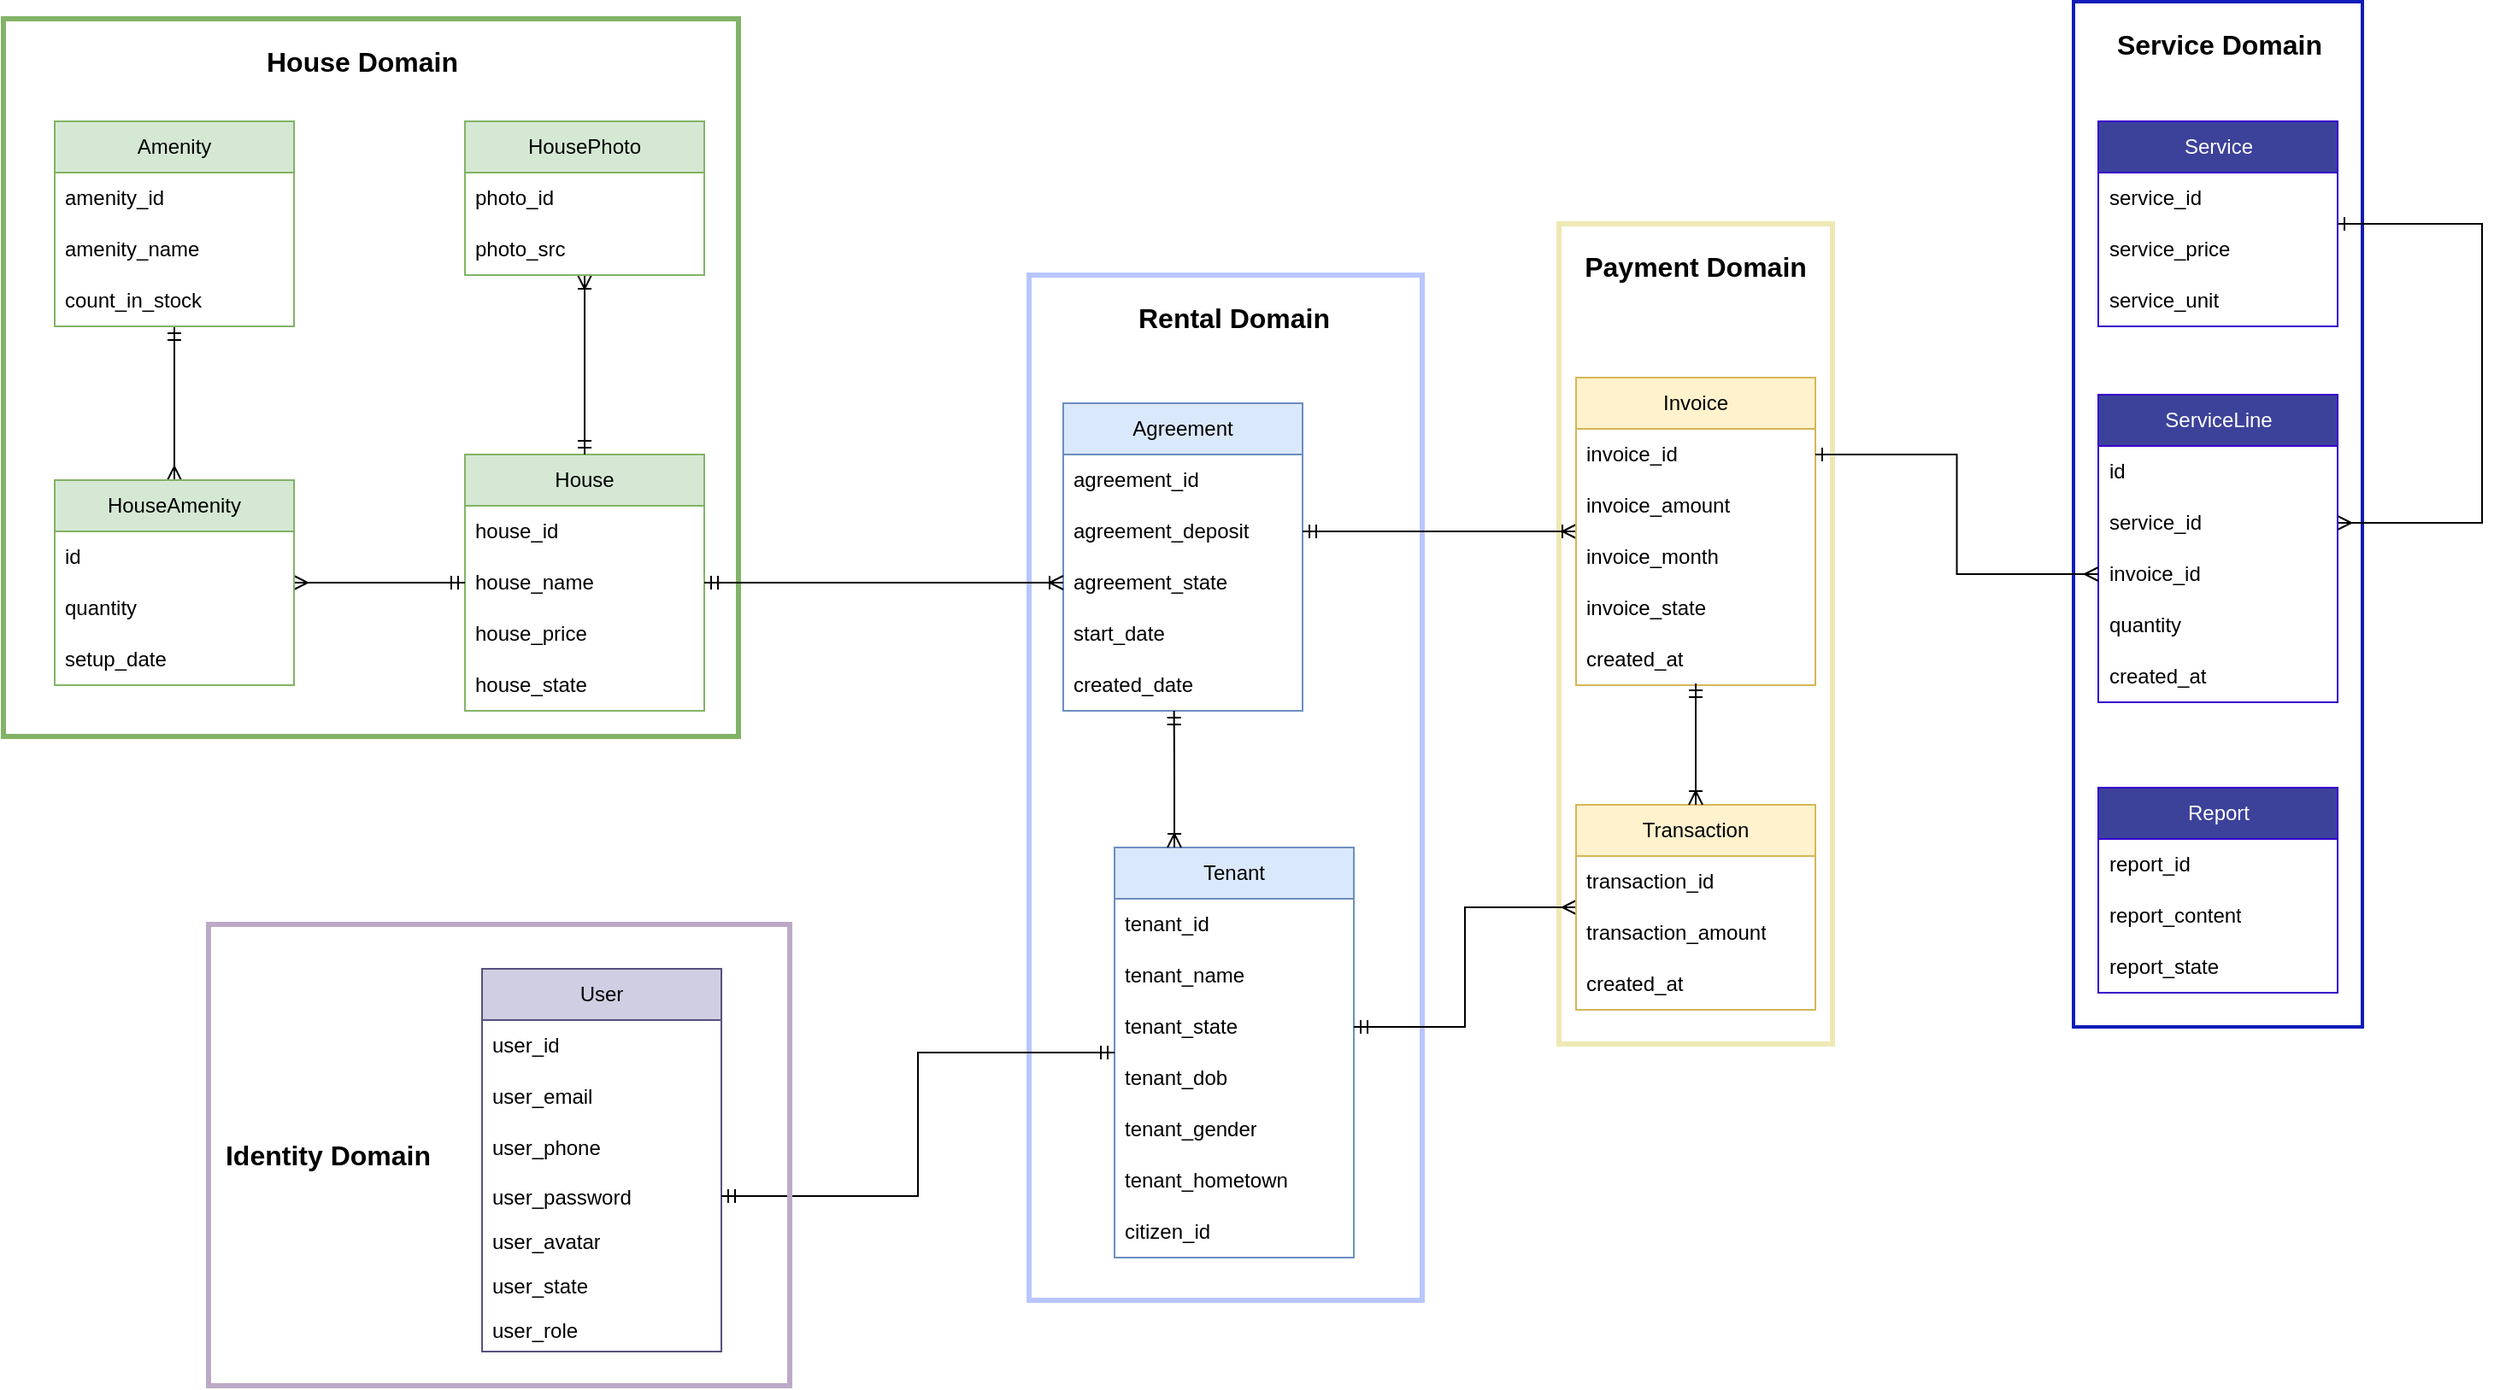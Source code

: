 <mxfile version="24.7.7">
  <diagram name="Trang-1" id="X8OQW3Ds7w9uzP3SV44F">
    <mxGraphModel dx="1434" dy="2002" grid="1" gridSize="10" guides="1" tooltips="1" connect="1" arrows="1" fold="1" page="1" pageScale="1" pageWidth="827" pageHeight="1169" math="0" shadow="0">
      <root>
        <mxCell id="0" />
        <mxCell id="1" parent="0" />
        <mxCell id="Hpprdal5ZbJSq59avDfg-80" value="" style="rounded=0;whiteSpace=wrap;html=1;fillColor=none;strokeWidth=3;strokeColor=#b8c6ff;" parent="1" vertex="1">
          <mxGeometry x="630" y="10" width="230" height="600" as="geometry" />
        </mxCell>
        <mxCell id="Hpprdal5ZbJSq59avDfg-74" value="" style="rounded=0;whiteSpace=wrap;html=1;fillColor=none;strokeColor=#82b366;strokeWidth=3;align=center;" parent="1" vertex="1">
          <mxGeometry x="30" y="-140" width="430" height="420" as="geometry" />
        </mxCell>
        <mxCell id="Hpprdal5ZbJSq59avDfg-76" value="" style="rounded=0;whiteSpace=wrap;html=1;gradientColor=none;fillColor=none;strokeWidth=3;strokeColor=#eee9b4;" parent="1" vertex="1">
          <mxGeometry x="940" y="-20" width="160" height="480" as="geometry" />
        </mxCell>
        <mxCell id="Hpprdal5ZbJSq59avDfg-1" value="User" style="swimlane;fontStyle=0;childLayout=stackLayout;horizontal=1;startSize=30;horizontalStack=0;resizeParent=1;resizeParentMax=0;resizeLast=0;collapsible=1;marginBottom=0;whiteSpace=wrap;html=1;fillColor=#d0cee2;strokeColor=#56517e;" parent="1" vertex="1">
          <mxGeometry x="310" y="416" width="140" height="224" as="geometry">
            <mxRectangle x="640" y="360" width="60" height="30" as="alternateBounds" />
          </mxGeometry>
        </mxCell>
        <mxCell id="Hpprdal5ZbJSq59avDfg-2" value="user_id&lt;span style=&quot;white-space: pre;&quot;&gt;&#x9;&lt;/span&gt;" style="text;strokeColor=none;fillColor=none;align=left;verticalAlign=middle;spacingLeft=4;spacingRight=4;overflow=hidden;points=[[0,0.5],[1,0.5]];portConstraint=eastwest;rotatable=0;whiteSpace=wrap;html=1;" parent="Hpprdal5ZbJSq59avDfg-1" vertex="1">
          <mxGeometry y="30" width="140" height="30" as="geometry" />
        </mxCell>
        <mxCell id="Hpprdal5ZbJSq59avDfg-3" value="user_email" style="text;strokeColor=none;fillColor=none;align=left;verticalAlign=middle;spacingLeft=4;spacingRight=4;overflow=hidden;points=[[0,0.5],[1,0.5]];portConstraint=eastwest;rotatable=0;whiteSpace=wrap;html=1;" parent="Hpprdal5ZbJSq59avDfg-1" vertex="1">
          <mxGeometry y="60" width="140" height="30" as="geometry" />
        </mxCell>
        <mxCell id="Hpprdal5ZbJSq59avDfg-4" value="user_phone" style="text;strokeColor=none;fillColor=none;align=left;verticalAlign=middle;spacingLeft=4;spacingRight=4;overflow=hidden;points=[[0,0.5],[1,0.5]];portConstraint=eastwest;rotatable=0;whiteSpace=wrap;html=1;" parent="Hpprdal5ZbJSq59avDfg-1" vertex="1">
          <mxGeometry y="90" width="140" height="30" as="geometry" />
        </mxCell>
        <mxCell id="Hpprdal5ZbJSq59avDfg-9" value="user_password" style="text;strokeColor=none;fillColor=none;align=left;verticalAlign=top;spacingLeft=4;spacingRight=4;overflow=hidden;rotatable=0;points=[[0,0.5],[1,0.5]];portConstraint=eastwest;whiteSpace=wrap;html=1;" parent="Hpprdal5ZbJSq59avDfg-1" vertex="1">
          <mxGeometry y="120" width="140" height="26" as="geometry" />
        </mxCell>
        <mxCell id="Hpprdal5ZbJSq59avDfg-8" value="user_avatar" style="text;strokeColor=none;fillColor=none;align=left;verticalAlign=top;spacingLeft=4;spacingRight=4;overflow=hidden;rotatable=0;points=[[0,0.5],[1,0.5]];portConstraint=eastwest;whiteSpace=wrap;html=1;" parent="Hpprdal5ZbJSq59avDfg-1" vertex="1">
          <mxGeometry y="146" width="140" height="26" as="geometry" />
        </mxCell>
        <mxCell id="Hpprdal5ZbJSq59avDfg-7" value="user_state" style="text;strokeColor=none;fillColor=none;align=left;verticalAlign=top;spacingLeft=4;spacingRight=4;overflow=hidden;rotatable=0;points=[[0,0.5],[1,0.5]];portConstraint=eastwest;whiteSpace=wrap;html=1;" parent="Hpprdal5ZbJSq59avDfg-1" vertex="1">
          <mxGeometry y="172" width="140" height="26" as="geometry" />
        </mxCell>
        <mxCell id="Hpprdal5ZbJSq59avDfg-10" value="user_role" style="text;strokeColor=none;fillColor=none;align=left;verticalAlign=top;spacingLeft=4;spacingRight=4;overflow=hidden;rotatable=0;points=[[0,0.5],[1,0.5]];portConstraint=eastwest;whiteSpace=wrap;html=1;" parent="Hpprdal5ZbJSq59avDfg-1" vertex="1">
          <mxGeometry y="198" width="140" height="26" as="geometry" />
        </mxCell>
        <mxCell id="Hpprdal5ZbJSq59avDfg-11" value="Tenant" style="swimlane;fontStyle=0;childLayout=stackLayout;horizontal=1;startSize=30;horizontalStack=0;resizeParent=1;resizeParentMax=0;resizeLast=0;collapsible=1;marginBottom=0;whiteSpace=wrap;html=1;fillColor=#dae8fc;strokeColor=#6c8ebf;" parent="1" vertex="1">
          <mxGeometry x="680" y="345" width="140" height="240" as="geometry">
            <mxRectangle x="570" y="180" width="80" height="30" as="alternateBounds" />
          </mxGeometry>
        </mxCell>
        <mxCell id="Hpprdal5ZbJSq59avDfg-12" value="tenant_id" style="text;strokeColor=none;fillColor=none;align=left;verticalAlign=middle;spacingLeft=4;spacingRight=4;overflow=hidden;points=[[0,0.5],[1,0.5]];portConstraint=eastwest;rotatable=0;whiteSpace=wrap;html=1;" parent="Hpprdal5ZbJSq59avDfg-11" vertex="1">
          <mxGeometry y="30" width="140" height="30" as="geometry" />
        </mxCell>
        <mxCell id="Hpprdal5ZbJSq59avDfg-13" value="tenant_name" style="text;strokeColor=none;fillColor=none;align=left;verticalAlign=middle;spacingLeft=4;spacingRight=4;overflow=hidden;points=[[0,0.5],[1,0.5]];portConstraint=eastwest;rotatable=0;whiteSpace=wrap;html=1;" parent="Hpprdal5ZbJSq59avDfg-11" vertex="1">
          <mxGeometry y="60" width="140" height="30" as="geometry" />
        </mxCell>
        <mxCell id="Hpprdal5ZbJSq59avDfg-14" value="tenant_state" style="text;strokeColor=none;fillColor=none;align=left;verticalAlign=middle;spacingLeft=4;spacingRight=4;overflow=hidden;points=[[0,0.5],[1,0.5]];portConstraint=eastwest;rotatable=0;whiteSpace=wrap;html=1;" parent="Hpprdal5ZbJSq59avDfg-11" vertex="1">
          <mxGeometry y="90" width="140" height="30" as="geometry" />
        </mxCell>
        <mxCell id="Hpprdal5ZbJSq59avDfg-15" value="tenant_dob" style="text;strokeColor=none;fillColor=none;align=left;verticalAlign=middle;spacingLeft=4;spacingRight=4;overflow=hidden;points=[[0,0.5],[1,0.5]];portConstraint=eastwest;rotatable=0;whiteSpace=wrap;html=1;" parent="Hpprdal5ZbJSq59avDfg-11" vertex="1">
          <mxGeometry y="120" width="140" height="30" as="geometry" />
        </mxCell>
        <mxCell id="Hpprdal5ZbJSq59avDfg-19" value="tenant_gender" style="text;strokeColor=none;fillColor=none;align=left;verticalAlign=middle;spacingLeft=4;spacingRight=4;overflow=hidden;points=[[0,0.5],[1,0.5]];portConstraint=eastwest;rotatable=0;whiteSpace=wrap;html=1;" parent="Hpprdal5ZbJSq59avDfg-11" vertex="1">
          <mxGeometry y="150" width="140" height="30" as="geometry" />
        </mxCell>
        <mxCell id="Hpprdal5ZbJSq59avDfg-18" value="tenant_hometown" style="text;strokeColor=none;fillColor=none;align=left;verticalAlign=middle;spacingLeft=4;spacingRight=4;overflow=hidden;points=[[0,0.5],[1,0.5]];portConstraint=eastwest;rotatable=0;whiteSpace=wrap;html=1;" parent="Hpprdal5ZbJSq59avDfg-11" vertex="1">
          <mxGeometry y="180" width="140" height="30" as="geometry" />
        </mxCell>
        <mxCell id="Hpprdal5ZbJSq59avDfg-16" value="citizen_id" style="text;strokeColor=none;fillColor=none;align=left;verticalAlign=middle;spacingLeft=4;spacingRight=4;overflow=hidden;points=[[0,0.5],[1,0.5]];portConstraint=eastwest;rotatable=0;whiteSpace=wrap;html=1;" parent="Hpprdal5ZbJSq59avDfg-11" vertex="1">
          <mxGeometry y="210" width="140" height="30" as="geometry" />
        </mxCell>
        <mxCell id="Hpprdal5ZbJSq59avDfg-62" style="edgeStyle=orthogonalEdgeStyle;rounded=0;orthogonalLoop=1;jettySize=auto;html=1;endArrow=ERmany;endFill=0;startArrow=ERmandOne;startFill=0;" parent="1" source="Hpprdal5ZbJSq59avDfg-20" target="Hpprdal5ZbJSq59avDfg-39" edge="1">
          <mxGeometry relative="1" as="geometry" />
        </mxCell>
        <mxCell id="Hpprdal5ZbJSq59avDfg-20" value="Amenity" style="swimlane;fontStyle=0;childLayout=stackLayout;horizontal=1;startSize=30;horizontalStack=0;resizeParent=1;resizeParentMax=0;resizeLast=0;collapsible=1;marginBottom=0;whiteSpace=wrap;html=1;fillColor=#d5e8d4;strokeColor=#82b366;" parent="1" vertex="1">
          <mxGeometry x="60" y="-80" width="140" height="120" as="geometry">
            <mxRectangle x="70" y="320" width="80" height="30" as="alternateBounds" />
          </mxGeometry>
        </mxCell>
        <mxCell id="Hpprdal5ZbJSq59avDfg-21" value="amenity_id" style="text;strokeColor=none;fillColor=none;align=left;verticalAlign=middle;spacingLeft=4;spacingRight=4;overflow=hidden;points=[[0,0.5],[1,0.5]];portConstraint=eastwest;rotatable=0;whiteSpace=wrap;html=1;" parent="Hpprdal5ZbJSq59avDfg-20" vertex="1">
          <mxGeometry y="30" width="140" height="30" as="geometry" />
        </mxCell>
        <mxCell id="Hpprdal5ZbJSq59avDfg-22" value="amenity_name" style="text;strokeColor=none;fillColor=none;align=left;verticalAlign=middle;spacingLeft=4;spacingRight=4;overflow=hidden;points=[[0,0.5],[1,0.5]];portConstraint=eastwest;rotatable=0;whiteSpace=wrap;html=1;" parent="Hpprdal5ZbJSq59avDfg-20" vertex="1">
          <mxGeometry y="60" width="140" height="30" as="geometry" />
        </mxCell>
        <mxCell id="Hpprdal5ZbJSq59avDfg-23" value="count_in_stock" style="text;strokeColor=none;fillColor=none;align=left;verticalAlign=middle;spacingLeft=4;spacingRight=4;overflow=hidden;points=[[0,0.5],[1,0.5]];portConstraint=eastwest;rotatable=0;whiteSpace=wrap;html=1;" parent="Hpprdal5ZbJSq59avDfg-20" vertex="1">
          <mxGeometry y="90" width="140" height="30" as="geometry" />
        </mxCell>
        <mxCell id="Hpprdal5ZbJSq59avDfg-24" value="House" style="swimlane;fontStyle=0;childLayout=stackLayout;horizontal=1;startSize=30;horizontalStack=0;resizeParent=1;resizeParentMax=0;resizeLast=0;collapsible=1;marginBottom=0;whiteSpace=wrap;html=1;fillColor=#d5e8d4;strokeColor=#82b366;" parent="1" vertex="1">
          <mxGeometry x="300" y="115" width="140" height="150" as="geometry">
            <mxRectangle x="254" y="130" width="80" height="30" as="alternateBounds" />
          </mxGeometry>
        </mxCell>
        <mxCell id="Hpprdal5ZbJSq59avDfg-25" value="house_id" style="text;strokeColor=none;fillColor=none;align=left;verticalAlign=middle;spacingLeft=4;spacingRight=4;overflow=hidden;points=[[0,0.5],[1,0.5]];portConstraint=eastwest;rotatable=0;whiteSpace=wrap;html=1;" parent="Hpprdal5ZbJSq59avDfg-24" vertex="1">
          <mxGeometry y="30" width="140" height="30" as="geometry" />
        </mxCell>
        <mxCell id="Hpprdal5ZbJSq59avDfg-28" value="house_name" style="text;strokeColor=none;fillColor=none;align=left;verticalAlign=middle;spacingLeft=4;spacingRight=4;overflow=hidden;points=[[0,0.5],[1,0.5]];portConstraint=eastwest;rotatable=0;whiteSpace=wrap;html=1;" parent="Hpprdal5ZbJSq59avDfg-24" vertex="1">
          <mxGeometry y="60" width="140" height="30" as="geometry" />
        </mxCell>
        <mxCell id="Hpprdal5ZbJSq59avDfg-26" value="house_price" style="text;strokeColor=none;fillColor=none;align=left;verticalAlign=middle;spacingLeft=4;spacingRight=4;overflow=hidden;points=[[0,0.5],[1,0.5]];portConstraint=eastwest;rotatable=0;whiteSpace=wrap;html=1;" parent="Hpprdal5ZbJSq59avDfg-24" vertex="1">
          <mxGeometry y="90" width="140" height="30" as="geometry" />
        </mxCell>
        <mxCell id="Hpprdal5ZbJSq59avDfg-27" value="house_state" style="text;strokeColor=none;fillColor=none;align=left;verticalAlign=middle;spacingLeft=4;spacingRight=4;overflow=hidden;points=[[0,0.5],[1,0.5]];portConstraint=eastwest;rotatable=0;whiteSpace=wrap;html=1;" parent="Hpprdal5ZbJSq59avDfg-24" vertex="1">
          <mxGeometry y="120" width="140" height="30" as="geometry" />
        </mxCell>
        <mxCell id="Hpprdal5ZbJSq59avDfg-29" value="Agreement" style="swimlane;fontStyle=0;childLayout=stackLayout;horizontal=1;startSize=30;horizontalStack=0;resizeParent=1;resizeParentMax=0;resizeLast=0;collapsible=1;marginBottom=0;whiteSpace=wrap;html=1;fillColor=#dae8fc;strokeColor=#6c8ebf;" parent="1" vertex="1">
          <mxGeometry x="650" y="85" width="140" height="180" as="geometry">
            <mxRectangle x="680" y="60" width="100" height="30" as="alternateBounds" />
          </mxGeometry>
        </mxCell>
        <mxCell id="Hpprdal5ZbJSq59avDfg-30" value="agreement_id" style="text;strokeColor=none;fillColor=none;align=left;verticalAlign=middle;spacingLeft=4;spacingRight=4;overflow=hidden;points=[[0,0.5],[1,0.5]];portConstraint=eastwest;rotatable=0;whiteSpace=wrap;html=1;" parent="Hpprdal5ZbJSq59avDfg-29" vertex="1">
          <mxGeometry y="30" width="140" height="30" as="geometry" />
        </mxCell>
        <mxCell id="Hpprdal5ZbJSq59avDfg-31" value="agreement_deposit" style="text;strokeColor=none;fillColor=none;align=left;verticalAlign=middle;spacingLeft=4;spacingRight=4;overflow=hidden;points=[[0,0.5],[1,0.5]];portConstraint=eastwest;rotatable=0;whiteSpace=wrap;html=1;" parent="Hpprdal5ZbJSq59avDfg-29" vertex="1">
          <mxGeometry y="60" width="140" height="30" as="geometry" />
        </mxCell>
        <mxCell id="Hpprdal5ZbJSq59avDfg-32" value="agreement_state" style="text;strokeColor=none;fillColor=none;align=left;verticalAlign=middle;spacingLeft=4;spacingRight=4;overflow=hidden;points=[[0,0.5],[1,0.5]];portConstraint=eastwest;rotatable=0;whiteSpace=wrap;html=1;" parent="Hpprdal5ZbJSq59avDfg-29" vertex="1">
          <mxGeometry y="90" width="140" height="30" as="geometry" />
        </mxCell>
        <mxCell id="Hpprdal5ZbJSq59avDfg-33" value="start_date" style="text;strokeColor=none;fillColor=none;align=left;verticalAlign=middle;spacingLeft=4;spacingRight=4;overflow=hidden;points=[[0,0.5],[1,0.5]];portConstraint=eastwest;rotatable=0;whiteSpace=wrap;html=1;" parent="Hpprdal5ZbJSq59avDfg-29" vertex="1">
          <mxGeometry y="120" width="140" height="30" as="geometry" />
        </mxCell>
        <mxCell id="Hpprdal5ZbJSq59avDfg-34" value="created_date" style="text;strokeColor=none;fillColor=none;align=left;verticalAlign=middle;spacingLeft=4;spacingRight=4;overflow=hidden;points=[[0,0.5],[1,0.5]];portConstraint=eastwest;rotatable=0;whiteSpace=wrap;html=1;" parent="Hpprdal5ZbJSq59avDfg-29" vertex="1">
          <mxGeometry y="150" width="140" height="30" as="geometry" />
        </mxCell>
        <mxCell id="Hpprdal5ZbJSq59avDfg-61" style="edgeStyle=orthogonalEdgeStyle;rounded=0;orthogonalLoop=1;jettySize=auto;html=1;endArrow=ERmandOne;endFill=0;startArrow=ERmany;startFill=0;" parent="1" source="Hpprdal5ZbJSq59avDfg-39" target="Hpprdal5ZbJSq59avDfg-24" edge="1">
          <mxGeometry relative="1" as="geometry" />
        </mxCell>
        <mxCell id="Hpprdal5ZbJSq59avDfg-39" value="HouseAmenity" style="swimlane;fontStyle=0;childLayout=stackLayout;horizontal=1;startSize=30;horizontalStack=0;resizeParent=1;resizeParentMax=0;resizeLast=0;collapsible=1;marginBottom=0;whiteSpace=wrap;html=1;fillColor=#d5e8d4;strokeColor=#82b366;" parent="1" vertex="1">
          <mxGeometry x="60" y="130" width="140" height="120" as="geometry">
            <mxRectangle x="60" y="130" width="120" height="30" as="alternateBounds" />
          </mxGeometry>
        </mxCell>
        <mxCell id="Hpprdal5ZbJSq59avDfg-40" value="id" style="text;strokeColor=none;fillColor=none;align=left;verticalAlign=middle;spacingLeft=4;spacingRight=4;overflow=hidden;points=[[0,0.5],[1,0.5]];portConstraint=eastwest;rotatable=0;whiteSpace=wrap;html=1;" parent="Hpprdal5ZbJSq59avDfg-39" vertex="1">
          <mxGeometry y="30" width="140" height="30" as="geometry" />
        </mxCell>
        <mxCell id="Hpprdal5ZbJSq59avDfg-44" value="quantity" style="text;strokeColor=none;fillColor=none;align=left;verticalAlign=middle;spacingLeft=4;spacingRight=4;overflow=hidden;points=[[0,0.5],[1,0.5]];portConstraint=eastwest;rotatable=0;whiteSpace=wrap;html=1;" parent="Hpprdal5ZbJSq59avDfg-39" vertex="1">
          <mxGeometry y="60" width="140" height="30" as="geometry" />
        </mxCell>
        <mxCell id="Hpprdal5ZbJSq59avDfg-43" value="setup_date" style="text;strokeColor=none;fillColor=none;align=left;verticalAlign=middle;spacingLeft=4;spacingRight=4;overflow=hidden;points=[[0,0.5],[1,0.5]];portConstraint=eastwest;rotatable=0;whiteSpace=wrap;html=1;" parent="Hpprdal5ZbJSq59avDfg-39" vertex="1">
          <mxGeometry y="90" width="140" height="30" as="geometry" />
        </mxCell>
        <mxCell id="Hpprdal5ZbJSq59avDfg-63" style="edgeStyle=orthogonalEdgeStyle;rounded=0;orthogonalLoop=1;jettySize=auto;html=1;endArrow=ERmandOne;endFill=0;startArrow=ERoneToMany;startFill=0;" parent="1" source="Hpprdal5ZbJSq59avDfg-45" target="Hpprdal5ZbJSq59avDfg-24" edge="1">
          <mxGeometry relative="1" as="geometry" />
        </mxCell>
        <mxCell id="Hpprdal5ZbJSq59avDfg-45" value="HousePhoto" style="swimlane;fontStyle=0;childLayout=stackLayout;horizontal=1;startSize=30;horizontalStack=0;resizeParent=1;resizeParentMax=0;resizeLast=0;collapsible=1;marginBottom=0;whiteSpace=wrap;html=1;fillColor=#d5e8d4;strokeColor=#82b366;" parent="1" vertex="1">
          <mxGeometry x="300" y="-80" width="140" height="90" as="geometry">
            <mxRectangle x="315" y="-70" width="110" height="30" as="alternateBounds" />
          </mxGeometry>
        </mxCell>
        <mxCell id="Hpprdal5ZbJSq59avDfg-46" value="photo_id" style="text;strokeColor=none;fillColor=none;align=left;verticalAlign=middle;spacingLeft=4;spacingRight=4;overflow=hidden;points=[[0,0.5],[1,0.5]];portConstraint=eastwest;rotatable=0;whiteSpace=wrap;html=1;" parent="Hpprdal5ZbJSq59avDfg-45" vertex="1">
          <mxGeometry y="30" width="140" height="30" as="geometry" />
        </mxCell>
        <mxCell id="Hpprdal5ZbJSq59avDfg-47" value="photo_src" style="text;strokeColor=none;fillColor=none;align=left;verticalAlign=middle;spacingLeft=4;spacingRight=4;overflow=hidden;points=[[0,0.5],[1,0.5]];portConstraint=eastwest;rotatable=0;whiteSpace=wrap;html=1;" parent="Hpprdal5ZbJSq59avDfg-45" vertex="1">
          <mxGeometry y="60" width="140" height="30" as="geometry" />
        </mxCell>
        <mxCell id="Hpprdal5ZbJSq59avDfg-70" style="edgeStyle=orthogonalEdgeStyle;rounded=0;orthogonalLoop=1;jettySize=auto;html=1;endArrow=ERmandOne;endFill=0;startArrow=ERoneToMany;startFill=0;entryX=1;entryY=0.5;entryDx=0;entryDy=0;" parent="1" source="Hpprdal5ZbJSq59avDfg-49" target="Hpprdal5ZbJSq59avDfg-31" edge="1">
          <mxGeometry relative="1" as="geometry" />
        </mxCell>
        <mxCell id="Hpprdal5ZbJSq59avDfg-49" value="Invoice" style="swimlane;fontStyle=0;childLayout=stackLayout;horizontal=1;startSize=30;horizontalStack=0;resizeParent=1;resizeParentMax=0;resizeLast=0;collapsible=1;marginBottom=0;whiteSpace=wrap;html=1;fillColor=#fff2cc;strokeColor=#d6b656;" parent="1" vertex="1">
          <mxGeometry x="950" y="70" width="140" height="180" as="geometry">
            <mxRectangle x="520" y="420" width="80" height="30" as="alternateBounds" />
          </mxGeometry>
        </mxCell>
        <mxCell id="Hpprdal5ZbJSq59avDfg-50" value="invoice_id" style="text;strokeColor=none;fillColor=none;align=left;verticalAlign=middle;spacingLeft=4;spacingRight=4;overflow=hidden;points=[[0,0.5],[1,0.5]];portConstraint=eastwest;rotatable=0;whiteSpace=wrap;html=1;" parent="Hpprdal5ZbJSq59avDfg-49" vertex="1">
          <mxGeometry y="30" width="140" height="30" as="geometry" />
        </mxCell>
        <mxCell id="Hpprdal5ZbJSq59avDfg-51" value="invoice_amount" style="text;strokeColor=none;fillColor=none;align=left;verticalAlign=middle;spacingLeft=4;spacingRight=4;overflow=hidden;points=[[0,0.5],[1,0.5]];portConstraint=eastwest;rotatable=0;whiteSpace=wrap;html=1;" parent="Hpprdal5ZbJSq59avDfg-49" vertex="1">
          <mxGeometry y="60" width="140" height="30" as="geometry" />
        </mxCell>
        <mxCell id="Hpprdal5ZbJSq59avDfg-52" value="invoice_month" style="text;strokeColor=none;fillColor=none;align=left;verticalAlign=middle;spacingLeft=4;spacingRight=4;overflow=hidden;points=[[0,0.5],[1,0.5]];portConstraint=eastwest;rotatable=0;whiteSpace=wrap;html=1;" parent="Hpprdal5ZbJSq59avDfg-49" vertex="1">
          <mxGeometry y="90" width="140" height="30" as="geometry" />
        </mxCell>
        <mxCell id="Hpprdal5ZbJSq59avDfg-53" value="invoice_state" style="text;strokeColor=none;fillColor=none;align=left;verticalAlign=middle;spacingLeft=4;spacingRight=4;overflow=hidden;points=[[0,0.5],[1,0.5]];portConstraint=eastwest;rotatable=0;whiteSpace=wrap;html=1;" parent="Hpprdal5ZbJSq59avDfg-49" vertex="1">
          <mxGeometry y="120" width="140" height="30" as="geometry" />
        </mxCell>
        <mxCell id="Hpprdal5ZbJSq59avDfg-54" value="created_at" style="text;strokeColor=none;fillColor=none;align=left;verticalAlign=middle;spacingLeft=4;spacingRight=4;overflow=hidden;points=[[0,0.5],[1,0.5]];portConstraint=eastwest;rotatable=0;whiteSpace=wrap;html=1;" parent="Hpprdal5ZbJSq59avDfg-49" vertex="1">
          <mxGeometry y="150" width="140" height="30" as="geometry" />
        </mxCell>
        <mxCell id="Hpprdal5ZbJSq59avDfg-72" style="edgeStyle=orthogonalEdgeStyle;rounded=0;orthogonalLoop=1;jettySize=auto;html=1;endArrow=ERmandOne;endFill=0;startArrow=ERmany;startFill=0;" parent="1" source="Hpprdal5ZbJSq59avDfg-55" target="Hpprdal5ZbJSq59avDfg-14" edge="1">
          <mxGeometry relative="1" as="geometry" />
        </mxCell>
        <mxCell id="Hpprdal5ZbJSq59avDfg-55" value="Transaction" style="swimlane;fontStyle=0;childLayout=stackLayout;horizontal=1;startSize=30;horizontalStack=0;resizeParent=1;resizeParentMax=0;resizeLast=0;collapsible=1;marginBottom=0;whiteSpace=wrap;html=1;fillColor=#fff2cc;strokeColor=#d6b656;" parent="1" vertex="1">
          <mxGeometry x="950" y="320" width="140" height="120" as="geometry">
            <mxRectangle x="990" y="300" width="100" height="30" as="alternateBounds" />
          </mxGeometry>
        </mxCell>
        <mxCell id="Hpprdal5ZbJSq59avDfg-56" value="transaction_id" style="text;strokeColor=none;fillColor=none;align=left;verticalAlign=middle;spacingLeft=4;spacingRight=4;overflow=hidden;points=[[0,0.5],[1,0.5]];portConstraint=eastwest;rotatable=0;whiteSpace=wrap;html=1;" parent="Hpprdal5ZbJSq59avDfg-55" vertex="1">
          <mxGeometry y="30" width="140" height="30" as="geometry" />
        </mxCell>
        <mxCell id="Hpprdal5ZbJSq59avDfg-57" value="transaction_amount" style="text;strokeColor=none;fillColor=none;align=left;verticalAlign=middle;spacingLeft=4;spacingRight=4;overflow=hidden;points=[[0,0.5],[1,0.5]];portConstraint=eastwest;rotatable=0;whiteSpace=wrap;html=1;" parent="Hpprdal5ZbJSq59avDfg-55" vertex="1">
          <mxGeometry y="60" width="140" height="30" as="geometry" />
        </mxCell>
        <mxCell id="Hpprdal5ZbJSq59avDfg-58" value="created_at" style="text;strokeColor=none;fillColor=none;align=left;verticalAlign=middle;spacingLeft=4;spacingRight=4;overflow=hidden;points=[[0,0.5],[1,0.5]];portConstraint=eastwest;rotatable=0;whiteSpace=wrap;html=1;" parent="Hpprdal5ZbJSq59avDfg-55" vertex="1">
          <mxGeometry y="90" width="140" height="30" as="geometry" />
        </mxCell>
        <mxCell id="Hpprdal5ZbJSq59avDfg-66" style="edgeStyle=orthogonalEdgeStyle;rounded=0;orthogonalLoop=1;jettySize=auto;html=1;endArrow=ERmandOne;endFill=0;startArrow=ERmandOne;startFill=0;entryX=1;entryY=0.5;entryDx=0;entryDy=0;" parent="1" source="Hpprdal5ZbJSq59avDfg-11" target="Hpprdal5ZbJSq59avDfg-9" edge="1">
          <mxGeometry relative="1" as="geometry">
            <mxPoint x="660" y="549" as="sourcePoint" />
            <mxPoint x="210" y="497" as="targetPoint" />
            <Array as="points" />
          </mxGeometry>
        </mxCell>
        <mxCell id="Hpprdal5ZbJSq59avDfg-67" style="edgeStyle=orthogonalEdgeStyle;rounded=0;orthogonalLoop=1;jettySize=auto;html=1;endArrow=ERmandOne;endFill=0;startArrow=ERoneToMany;startFill=0;" parent="1" source="Hpprdal5ZbJSq59avDfg-32" target="Hpprdal5ZbJSq59avDfg-28" edge="1">
          <mxGeometry relative="1" as="geometry" />
        </mxCell>
        <mxCell id="Hpprdal5ZbJSq59avDfg-68" style="edgeStyle=orthogonalEdgeStyle;rounded=0;orthogonalLoop=1;jettySize=auto;html=1;endArrow=ERmandOne;endFill=0;startArrow=ERoneToMany;startFill=0;exitX=0.25;exitY=0;exitDx=0;exitDy=0;entryX=0.463;entryY=1;entryDx=0;entryDy=0;entryPerimeter=0;" parent="1" source="Hpprdal5ZbJSq59avDfg-11" target="Hpprdal5ZbJSq59avDfg-34" edge="1">
          <mxGeometry relative="1" as="geometry">
            <mxPoint x="727" y="260" as="targetPoint" />
          </mxGeometry>
        </mxCell>
        <mxCell id="Hpprdal5ZbJSq59avDfg-73" style="edgeStyle=orthogonalEdgeStyle;rounded=0;orthogonalLoop=1;jettySize=auto;html=1;entryX=0.5;entryY=0.967;entryDx=0;entryDy=0;entryPerimeter=0;endArrow=ERmandOne;endFill=0;startArrow=ERoneToMany;startFill=0;" parent="1" source="Hpprdal5ZbJSq59avDfg-55" target="Hpprdal5ZbJSq59avDfg-54" edge="1">
          <mxGeometry relative="1" as="geometry" />
        </mxCell>
        <mxCell id="Hpprdal5ZbJSq59avDfg-85" value="House Domain" style="text;html=1;align=center;verticalAlign=middle;whiteSpace=wrap;rounded=0;fontStyle=1;fontSize=16;" parent="1" vertex="1">
          <mxGeometry x="170" y="-130" width="140" height="30" as="geometry" />
        </mxCell>
        <mxCell id="Hpprdal5ZbJSq59avDfg-86" value="Rental Domain" style="text;html=1;align=center;verticalAlign=middle;whiteSpace=wrap;rounded=0;fontStyle=1;fontSize=16;" parent="1" vertex="1">
          <mxGeometry x="680" y="20" width="140" height="30" as="geometry" />
        </mxCell>
        <mxCell id="Hpprdal5ZbJSq59avDfg-87" value="" style="rounded=0;whiteSpace=wrap;html=1;fillColor=none;strokeColor=#bca9c7;strokeWidth=3;" parent="1" vertex="1">
          <mxGeometry x="150" y="390" width="340" height="270" as="geometry" />
        </mxCell>
        <mxCell id="Hpprdal5ZbJSq59avDfg-88" value="Identity Domain" style="text;html=1;align=center;verticalAlign=middle;whiteSpace=wrap;rounded=0;fontStyle=1;fontSize=16;" parent="1" vertex="1">
          <mxGeometry x="150" y="510" width="140" height="30" as="geometry" />
        </mxCell>
        <mxCell id="Hpprdal5ZbJSq59avDfg-91" value="Payment Domain" style="text;html=1;align=center;verticalAlign=middle;whiteSpace=wrap;rounded=0;fontStyle=1;fontSize=16;" parent="1" vertex="1">
          <mxGeometry x="950" y="-10" width="140" height="30" as="geometry" />
        </mxCell>
        <mxCell id="S0lXTTv3WJtnGuvIaPnU-1" value="" style="rounded=0;whiteSpace=wrap;html=1;fillColor=none;strokeWidth=2;strokeColor=#111CB8;" vertex="1" parent="1">
          <mxGeometry x="1241" y="-150" width="169" height="600" as="geometry" />
        </mxCell>
        <mxCell id="S0lXTTv3WJtnGuvIaPnU-23" style="edgeStyle=orthogonalEdgeStyle;rounded=0;orthogonalLoop=1;jettySize=auto;html=1;endArrow=ERmany;endFill=0;startArrow=ERone;startFill=0;" edge="1" parent="1" source="S0lXTTv3WJtnGuvIaPnU-3" target="S0lXTTv3WJtnGuvIaPnU-11">
          <mxGeometry relative="1" as="geometry">
            <Array as="points">
              <mxPoint x="1480" y="-20" />
              <mxPoint x="1480" y="155" />
            </Array>
          </mxGeometry>
        </mxCell>
        <mxCell id="S0lXTTv3WJtnGuvIaPnU-3" value="Service" style="swimlane;fontStyle=0;childLayout=stackLayout;horizontal=1;startSize=30;horizontalStack=0;resizeParent=1;resizeParentMax=0;resizeLast=0;collapsible=1;marginBottom=0;whiteSpace=wrap;html=1;fillColor=#3c429a;fontColor=#ffffff;strokeColor=#3700CC;fillStyle=auto;" vertex="1" parent="1">
          <mxGeometry x="1255.5" y="-80" width="140" height="120" as="geometry" />
        </mxCell>
        <mxCell id="S0lXTTv3WJtnGuvIaPnU-4" value="service_id" style="text;strokeColor=none;fillColor=none;align=left;verticalAlign=middle;spacingLeft=4;spacingRight=4;overflow=hidden;points=[[0,0.5],[1,0.5]];portConstraint=eastwest;rotatable=0;whiteSpace=wrap;html=1;" vertex="1" parent="S0lXTTv3WJtnGuvIaPnU-3">
          <mxGeometry y="30" width="140" height="30" as="geometry" />
        </mxCell>
        <mxCell id="S0lXTTv3WJtnGuvIaPnU-5" value="service_price" style="text;strokeColor=none;fillColor=none;align=left;verticalAlign=middle;spacingLeft=4;spacingRight=4;overflow=hidden;points=[[0,0.5],[1,0.5]];portConstraint=eastwest;rotatable=0;whiteSpace=wrap;html=1;" vertex="1" parent="S0lXTTv3WJtnGuvIaPnU-3">
          <mxGeometry y="60" width="140" height="30" as="geometry" />
        </mxCell>
        <mxCell id="S0lXTTv3WJtnGuvIaPnU-6" value="service_unit" style="text;strokeColor=none;fillColor=none;align=left;verticalAlign=middle;spacingLeft=4;spacingRight=4;overflow=hidden;points=[[0,0.5],[1,0.5]];portConstraint=eastwest;rotatable=0;whiteSpace=wrap;html=1;" vertex="1" parent="S0lXTTv3WJtnGuvIaPnU-3">
          <mxGeometry y="90" width="140" height="30" as="geometry" />
        </mxCell>
        <mxCell id="S0lXTTv3WJtnGuvIaPnU-8" value="Service Domain" style="text;html=1;align=center;verticalAlign=middle;resizable=0;points=[];autosize=1;strokeColor=none;fillColor=none;fontSize=16;fontStyle=1" vertex="1" parent="1">
          <mxGeometry x="1255.5" y="-140" width="140" height="30" as="geometry" />
        </mxCell>
        <mxCell id="S0lXTTv3WJtnGuvIaPnU-9" value="ServiceLine" style="swimlane;fontStyle=0;childLayout=stackLayout;horizontal=1;startSize=30;horizontalStack=0;resizeParent=1;resizeParentMax=0;resizeLast=0;collapsible=1;marginBottom=0;whiteSpace=wrap;html=1;fillColor=#3c429a;fontColor=#ffffff;strokeColor=#3700CC;fillStyle=auto;" vertex="1" parent="1">
          <mxGeometry x="1255.5" y="80" width="140" height="180" as="geometry" />
        </mxCell>
        <mxCell id="S0lXTTv3WJtnGuvIaPnU-10" value="id" style="text;strokeColor=none;fillColor=none;align=left;verticalAlign=middle;spacingLeft=4;spacingRight=4;overflow=hidden;points=[[0,0.5],[1,0.5]];portConstraint=eastwest;rotatable=0;whiteSpace=wrap;html=1;" vertex="1" parent="S0lXTTv3WJtnGuvIaPnU-9">
          <mxGeometry y="30" width="140" height="30" as="geometry" />
        </mxCell>
        <mxCell id="S0lXTTv3WJtnGuvIaPnU-11" value="service_id" style="text;strokeColor=none;fillColor=none;align=left;verticalAlign=middle;spacingLeft=4;spacingRight=4;overflow=hidden;points=[[0,0.5],[1,0.5]];portConstraint=eastwest;rotatable=0;whiteSpace=wrap;html=1;" vertex="1" parent="S0lXTTv3WJtnGuvIaPnU-9">
          <mxGeometry y="60" width="140" height="30" as="geometry" />
        </mxCell>
        <mxCell id="S0lXTTv3WJtnGuvIaPnU-12" value="invoice_id" style="text;strokeColor=none;fillColor=none;align=left;verticalAlign=middle;spacingLeft=4;spacingRight=4;overflow=hidden;points=[[0,0.5],[1,0.5]];portConstraint=eastwest;rotatable=0;whiteSpace=wrap;html=1;" vertex="1" parent="S0lXTTv3WJtnGuvIaPnU-9">
          <mxGeometry y="90" width="140" height="30" as="geometry" />
        </mxCell>
        <mxCell id="S0lXTTv3WJtnGuvIaPnU-13" value="quantity" style="text;strokeColor=none;fillColor=none;align=left;verticalAlign=middle;spacingLeft=4;spacingRight=4;overflow=hidden;points=[[0,0.5],[1,0.5]];portConstraint=eastwest;rotatable=0;whiteSpace=wrap;html=1;" vertex="1" parent="S0lXTTv3WJtnGuvIaPnU-9">
          <mxGeometry y="120" width="140" height="30" as="geometry" />
        </mxCell>
        <mxCell id="S0lXTTv3WJtnGuvIaPnU-14" value="created_at" style="text;strokeColor=none;fillColor=none;align=left;verticalAlign=middle;spacingLeft=4;spacingRight=4;overflow=hidden;points=[[0,0.5],[1,0.5]];portConstraint=eastwest;rotatable=0;whiteSpace=wrap;html=1;" vertex="1" parent="S0lXTTv3WJtnGuvIaPnU-9">
          <mxGeometry y="150" width="140" height="30" as="geometry" />
        </mxCell>
        <mxCell id="S0lXTTv3WJtnGuvIaPnU-16" value="Report" style="swimlane;fontStyle=0;childLayout=stackLayout;horizontal=1;startSize=30;horizontalStack=0;resizeParent=1;resizeParentMax=0;resizeLast=0;collapsible=1;marginBottom=0;whiteSpace=wrap;html=1;fillColor=#3c429a;fontColor=#ffffff;strokeColor=#3700CC;fillStyle=auto;" vertex="1" parent="1">
          <mxGeometry x="1255.5" y="310" width="140" height="120" as="geometry" />
        </mxCell>
        <mxCell id="S0lXTTv3WJtnGuvIaPnU-17" value="report_id" style="text;strokeColor=none;fillColor=none;align=left;verticalAlign=middle;spacingLeft=4;spacingRight=4;overflow=hidden;points=[[0,0.5],[1,0.5]];portConstraint=eastwest;rotatable=0;whiteSpace=wrap;html=1;" vertex="1" parent="S0lXTTv3WJtnGuvIaPnU-16">
          <mxGeometry y="30" width="140" height="30" as="geometry" />
        </mxCell>
        <mxCell id="S0lXTTv3WJtnGuvIaPnU-18" value="report_content" style="text;strokeColor=none;fillColor=none;align=left;verticalAlign=middle;spacingLeft=4;spacingRight=4;overflow=hidden;points=[[0,0.5],[1,0.5]];portConstraint=eastwest;rotatable=0;whiteSpace=wrap;html=1;" vertex="1" parent="S0lXTTv3WJtnGuvIaPnU-16">
          <mxGeometry y="60" width="140" height="30" as="geometry" />
        </mxCell>
        <mxCell id="S0lXTTv3WJtnGuvIaPnU-19" value="report_state" style="text;strokeColor=none;fillColor=none;align=left;verticalAlign=middle;spacingLeft=4;spacingRight=4;overflow=hidden;points=[[0,0.5],[1,0.5]];portConstraint=eastwest;rotatable=0;whiteSpace=wrap;html=1;" vertex="1" parent="S0lXTTv3WJtnGuvIaPnU-16">
          <mxGeometry y="90" width="140" height="30" as="geometry" />
        </mxCell>
        <mxCell id="S0lXTTv3WJtnGuvIaPnU-22" style="edgeStyle=orthogonalEdgeStyle;rounded=0;orthogonalLoop=1;jettySize=auto;html=1;endArrow=ERmany;endFill=0;startArrow=ERone;startFill=0;" edge="1" parent="1" source="Hpprdal5ZbJSq59avDfg-50" target="S0lXTTv3WJtnGuvIaPnU-12">
          <mxGeometry relative="1" as="geometry" />
        </mxCell>
      </root>
    </mxGraphModel>
  </diagram>
</mxfile>
